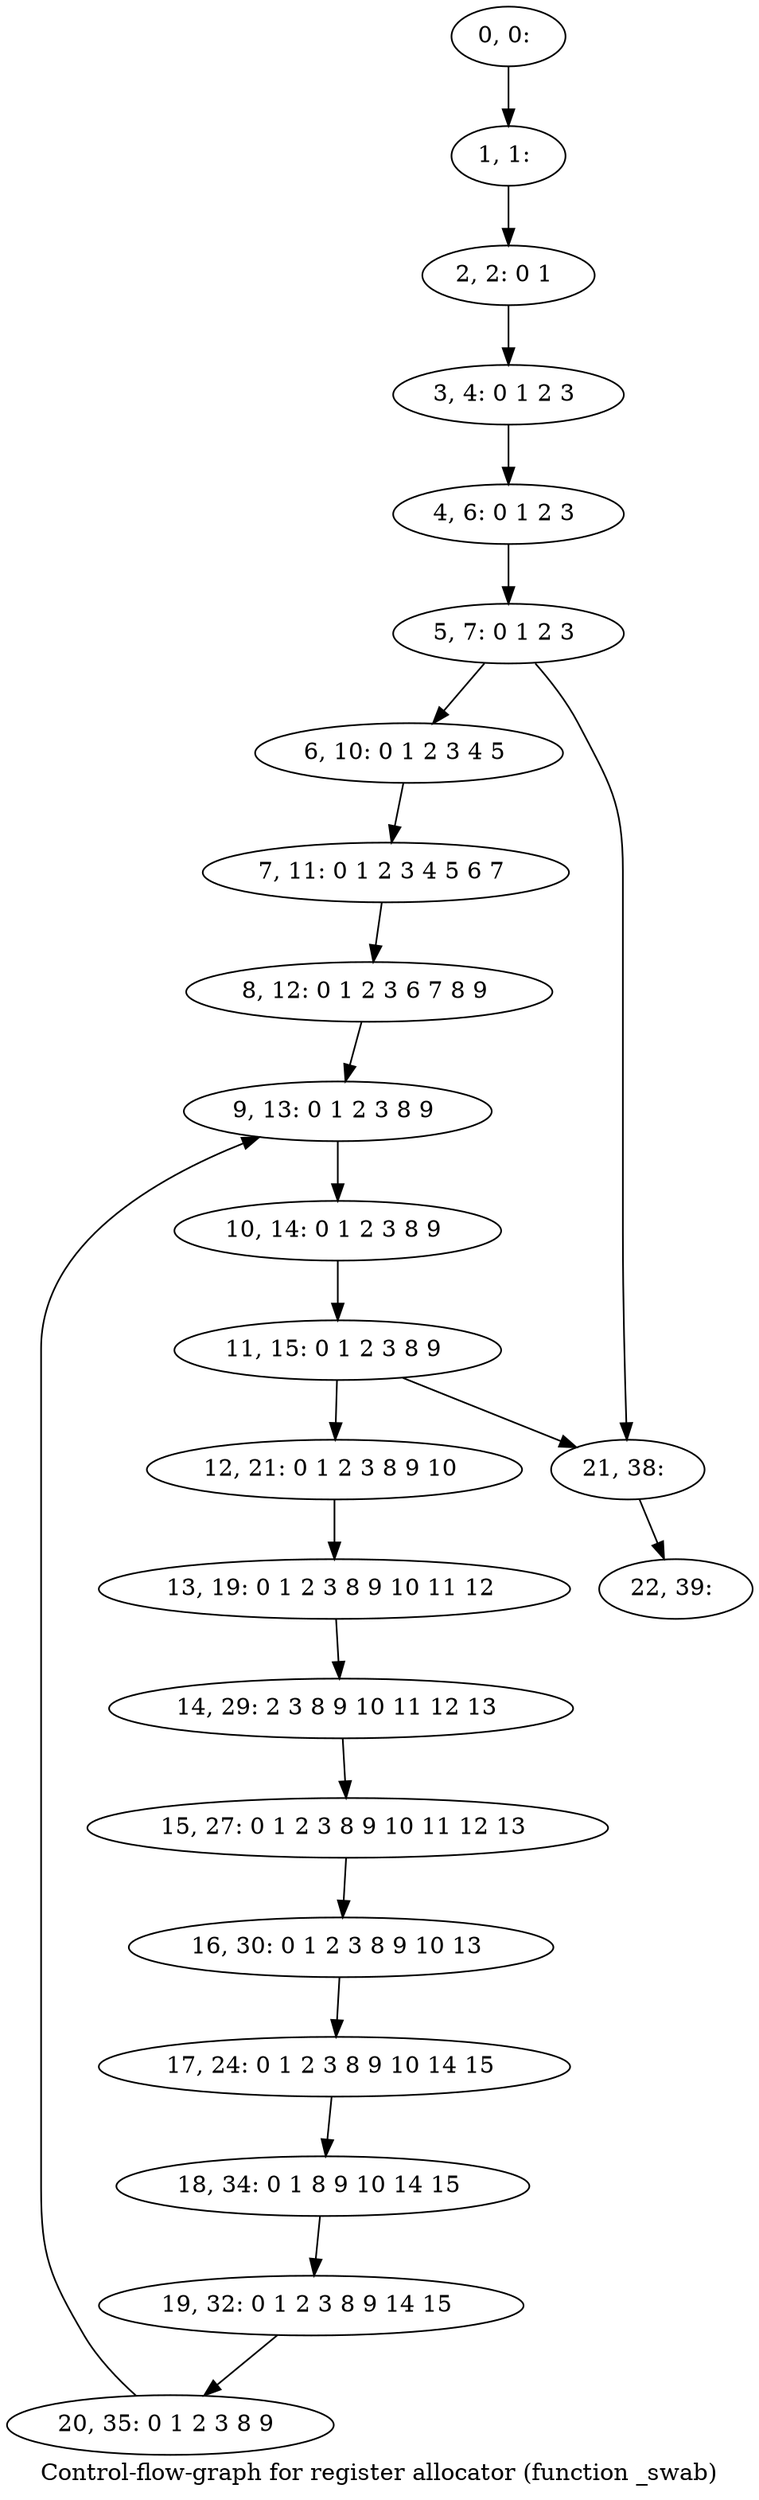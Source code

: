 digraph G {
graph [label="Control-flow-graph for register allocator (function _swab)"]
0[label="0, 0: "];
1[label="1, 1: "];
2[label="2, 2: 0 1 "];
3[label="3, 4: 0 1 2 3 "];
4[label="4, 6: 0 1 2 3 "];
5[label="5, 7: 0 1 2 3 "];
6[label="6, 10: 0 1 2 3 4 5 "];
7[label="7, 11: 0 1 2 3 4 5 6 7 "];
8[label="8, 12: 0 1 2 3 6 7 8 9 "];
9[label="9, 13: 0 1 2 3 8 9 "];
10[label="10, 14: 0 1 2 3 8 9 "];
11[label="11, 15: 0 1 2 3 8 9 "];
12[label="12, 21: 0 1 2 3 8 9 10 "];
13[label="13, 19: 0 1 2 3 8 9 10 11 12 "];
14[label="14, 29: 2 3 8 9 10 11 12 13 "];
15[label="15, 27: 0 1 2 3 8 9 10 11 12 13 "];
16[label="16, 30: 0 1 2 3 8 9 10 13 "];
17[label="17, 24: 0 1 2 3 8 9 10 14 15 "];
18[label="18, 34: 0 1 8 9 10 14 15 "];
19[label="19, 32: 0 1 2 3 8 9 14 15 "];
20[label="20, 35: 0 1 2 3 8 9 "];
21[label="21, 38: "];
22[label="22, 39: "];
0->1 ;
1->2 ;
2->3 ;
3->4 ;
4->5 ;
5->6 ;
5->21 ;
6->7 ;
7->8 ;
8->9 ;
9->10 ;
10->11 ;
11->12 ;
11->21 ;
12->13 ;
13->14 ;
14->15 ;
15->16 ;
16->17 ;
17->18 ;
18->19 ;
19->20 ;
20->9 ;
21->22 ;
}
